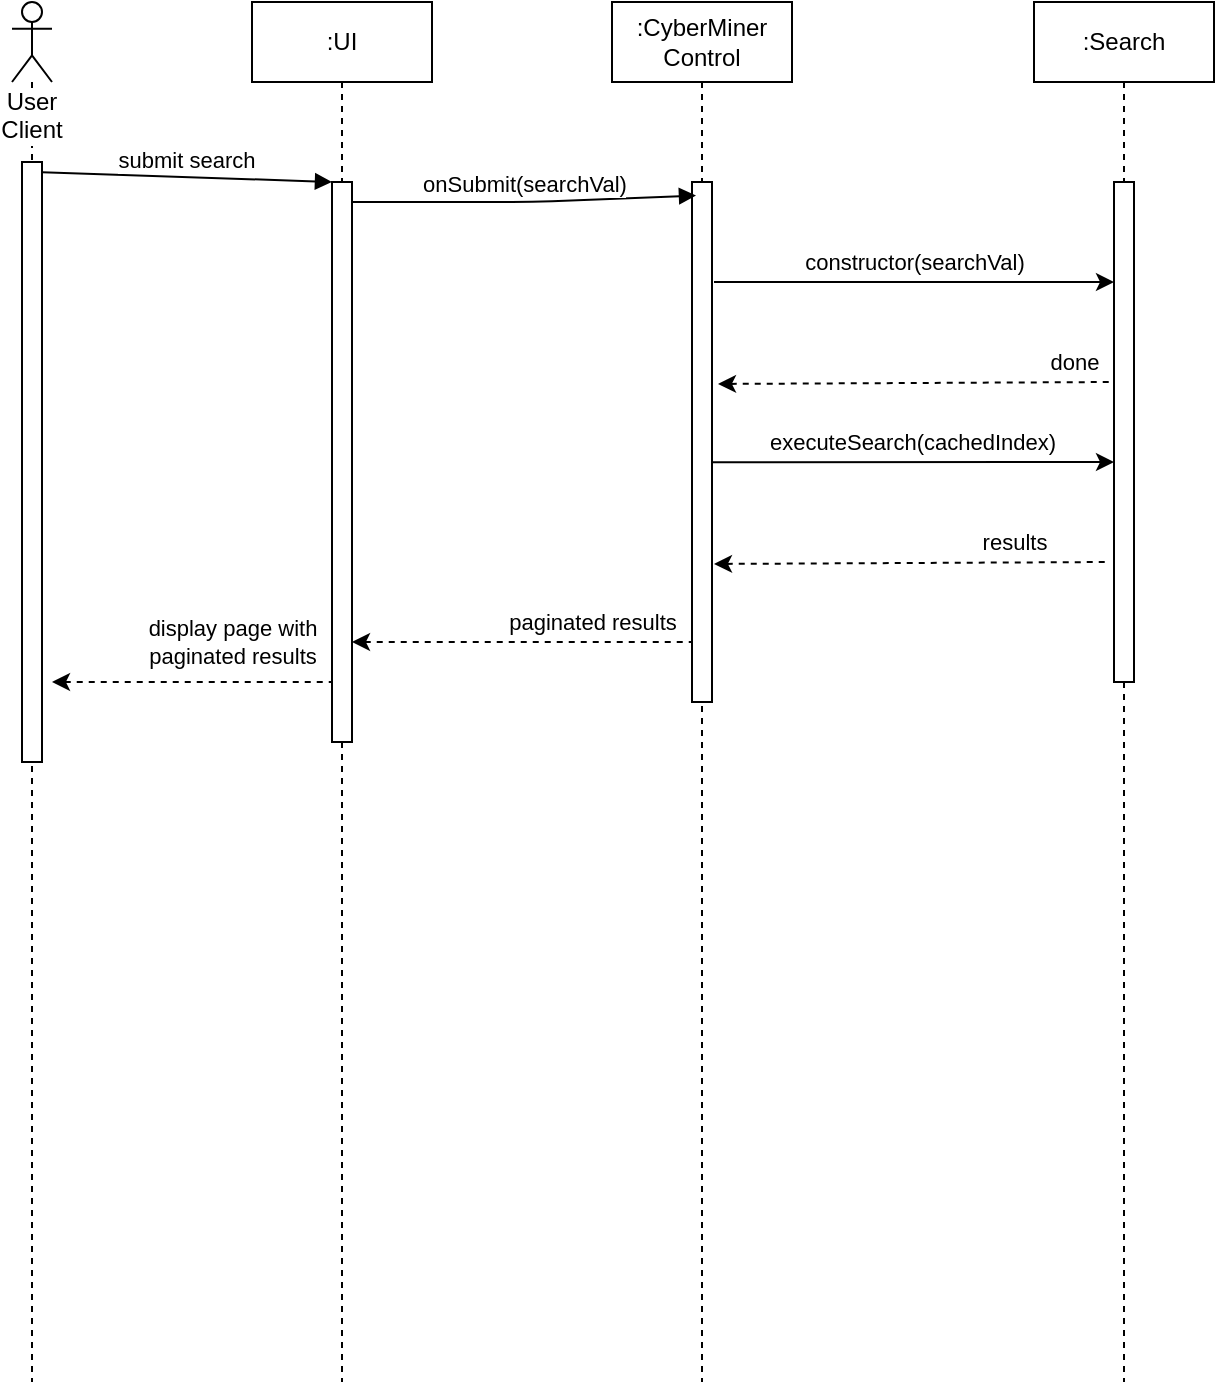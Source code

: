<mxfile version="12.3.3" type="github" pages="1">
  <diagram id="e5vHWDUePIUh8G4eEy7l" name="Page-1">
    <mxGraphModel dx="805" dy="427" grid="1" gridSize="10" guides="1" tooltips="1" connect="1" arrows="1" fold="1" page="1" pageScale="1" pageWidth="1600" pageHeight="1200" math="0" shadow="0">
      <root>
        <mxCell id="0"/>
        <mxCell id="1" parent="0"/>
        <mxCell id="ZQl7QdY2teaes1WGbOm0-16" value=":UI" style="shape=umlLifeline;perimeter=lifelinePerimeter;whiteSpace=wrap;html=1;container=1;collapsible=0;recursiveResize=0;outlineConnect=0;" vertex="1" parent="1">
          <mxGeometry x="180" y="30" width="90" height="690" as="geometry"/>
        </mxCell>
        <mxCell id="ZQl7QdY2teaes1WGbOm0-17" value="" style="html=1;points=[];perimeter=orthogonalPerimeter;" vertex="1" parent="ZQl7QdY2teaes1WGbOm0-16">
          <mxGeometry x="40" y="90" width="10" height="280" as="geometry"/>
        </mxCell>
        <mxCell id="ZQl7QdY2teaes1WGbOm0-18" value="User Client" style="shape=umlLifeline;participant=umlActor;perimeter=lifelinePerimeter;whiteSpace=wrap;html=1;container=1;collapsible=0;recursiveResize=0;verticalAlign=top;spacingTop=36;labelBackgroundColor=#ffffff;outlineConnect=0;" vertex="1" parent="1">
          <mxGeometry x="60" y="30" width="20" height="690" as="geometry"/>
        </mxCell>
        <mxCell id="ZQl7QdY2teaes1WGbOm0-19" value="" style="html=1;points=[];perimeter=orthogonalPerimeter;" vertex="1" parent="ZQl7QdY2teaes1WGbOm0-18">
          <mxGeometry x="5" y="80" width="10" height="300" as="geometry"/>
        </mxCell>
        <mxCell id="ZQl7QdY2teaes1WGbOm0-20" value="submit search" style="html=1;verticalAlign=bottom;endArrow=block;exitX=1;exitY=0.017;exitDx=0;exitDy=0;exitPerimeter=0;entryX=0;entryY=0;entryDx=0;entryDy=0;entryPerimeter=0;" edge="1" parent="1" source="ZQl7QdY2teaes1WGbOm0-19" target="ZQl7QdY2teaes1WGbOm0-17">
          <mxGeometry width="80" relative="1" as="geometry">
            <mxPoint x="90" y="130" as="sourcePoint"/>
            <mxPoint x="210" y="120" as="targetPoint"/>
          </mxGeometry>
        </mxCell>
        <mxCell id="ZQl7QdY2teaes1WGbOm0-21" value=":CyberMiner Control" style="shape=umlLifeline;perimeter=lifelinePerimeter;whiteSpace=wrap;html=1;container=1;collapsible=0;recursiveResize=0;outlineConnect=0;" vertex="1" parent="1">
          <mxGeometry x="360" y="30" width="90" height="690" as="geometry"/>
        </mxCell>
        <mxCell id="ZQl7QdY2teaes1WGbOm0-22" value="" style="html=1;points=[];perimeter=orthogonalPerimeter;" vertex="1" parent="ZQl7QdY2teaes1WGbOm0-21">
          <mxGeometry x="40" y="90" width="10" height="260" as="geometry"/>
        </mxCell>
        <mxCell id="ZQl7QdY2teaes1WGbOm0-23" value="onSubmit(searchVal)" style="html=1;verticalAlign=bottom;endArrow=block;entryX=0.2;entryY=0.026;entryDx=0;entryDy=0;entryPerimeter=0;" edge="1" parent="1" source="ZQl7QdY2teaes1WGbOm0-17" target="ZQl7QdY2teaes1WGbOm0-22">
          <mxGeometry width="80" relative="1" as="geometry">
            <mxPoint x="240" y="129.86" as="sourcePoint"/>
            <mxPoint x="360" y="130" as="targetPoint"/>
            <Array as="points">
              <mxPoint x="320" y="130"/>
            </Array>
          </mxGeometry>
        </mxCell>
        <mxCell id="ZQl7QdY2teaes1WGbOm0-27" value="constructor(searchVal)" style="endArrow=classic;html=1;" edge="1" parent="1">
          <mxGeometry y="10" width="50" height="50" relative="1" as="geometry">
            <mxPoint x="411" y="170" as="sourcePoint"/>
            <mxPoint x="611" y="170" as="targetPoint"/>
            <mxPoint as="offset"/>
          </mxGeometry>
        </mxCell>
        <mxCell id="ZQl7QdY2teaes1WGbOm0-28" value=":Search" style="shape=umlLifeline;perimeter=lifelinePerimeter;whiteSpace=wrap;html=1;container=1;collapsible=0;recursiveResize=0;outlineConnect=0;" vertex="1" parent="1">
          <mxGeometry x="571" y="30" width="90" height="690" as="geometry"/>
        </mxCell>
        <mxCell id="ZQl7QdY2teaes1WGbOm0-29" value="" style="html=1;points=[];perimeter=orthogonalPerimeter;" vertex="1" parent="ZQl7QdY2teaes1WGbOm0-28">
          <mxGeometry x="40" y="90" width="10" height="250" as="geometry"/>
        </mxCell>
        <mxCell id="ZQl7QdY2teaes1WGbOm0-30" value="done" style="endArrow=none;dashed=1;html=1;exitX=1.2;exitY=0.297;exitDx=0;exitDy=0;exitPerimeter=0;startArrow=classic;startFill=1;" edge="1" parent="1">
          <mxGeometry x="0.798" y="10" width="50" height="50" relative="1" as="geometry">
            <mxPoint x="413" y="220.98" as="sourcePoint"/>
            <mxPoint x="611" y="220" as="targetPoint"/>
            <mxPoint as="offset"/>
          </mxGeometry>
        </mxCell>
        <mxCell id="ZQl7QdY2teaes1WGbOm0-31" value="executeSearch(cachedIndex)" style="endArrow=classic;html=1;exitX=0.9;exitY=0.412;exitDx=0;exitDy=0;exitPerimeter=0;" edge="1" parent="1">
          <mxGeometry y="10" width="50" height="50" relative="1" as="geometry">
            <mxPoint x="410" y="260.08" as="sourcePoint"/>
            <mxPoint x="611" y="260" as="targetPoint"/>
            <mxPoint as="offset"/>
          </mxGeometry>
        </mxCell>
        <mxCell id="ZQl7QdY2teaes1WGbOm0-32" value="results" style="endArrow=none;dashed=1;html=1;exitX=1.2;exitY=0.297;exitDx=0;exitDy=0;exitPerimeter=0;startArrow=classic;startFill=1;" edge="1" parent="1">
          <mxGeometry x="0.516" y="10" width="50" height="50" relative="1" as="geometry">
            <mxPoint x="411" y="310.98" as="sourcePoint"/>
            <mxPoint x="609" y="310" as="targetPoint"/>
            <mxPoint as="offset"/>
          </mxGeometry>
        </mxCell>
        <mxCell id="ZQl7QdY2teaes1WGbOm0-34" value="paginated results" style="endArrow=none;dashed=1;html=1;exitX=1.2;exitY=0.297;exitDx=0;exitDy=0;exitPerimeter=0;startArrow=classic;startFill=1;" edge="1" parent="1">
          <mxGeometry x="0.412" y="10" width="50" height="50" relative="1" as="geometry">
            <mxPoint x="230" y="349.98" as="sourcePoint"/>
            <mxPoint x="400" y="350" as="targetPoint"/>
            <mxPoint as="offset"/>
          </mxGeometry>
        </mxCell>
        <mxCell id="ZQl7QdY2teaes1WGbOm0-35" value="display page with&lt;br&gt;paginated results" style="endArrow=none;dashed=1;html=1;startArrow=classic;startFill=1;" edge="1" parent="1">
          <mxGeometry x="0.286" y="20" width="50" height="50" relative="1" as="geometry">
            <mxPoint x="80" y="370" as="sourcePoint"/>
            <mxPoint x="220" y="370" as="targetPoint"/>
            <mxPoint as="offset"/>
          </mxGeometry>
        </mxCell>
      </root>
    </mxGraphModel>
  </diagram>
</mxfile>
